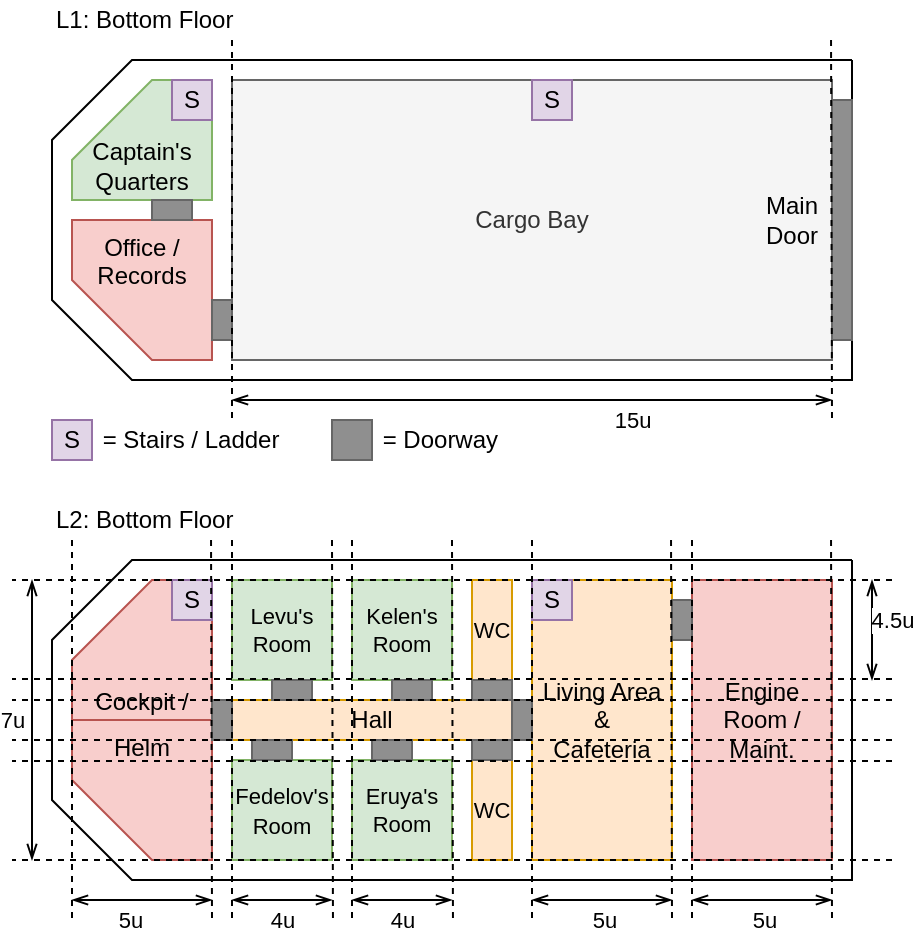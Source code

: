 <mxfile version="13.2.2" type="device"><diagram id="pVwxlDZwlFRxk-s18TWL" name="Page-1"><mxGraphModel dx="434" dy="386" grid="1" gridSize="10" guides="1" tooltips="1" connect="1" arrows="1" fold="1" page="1" pageScale="1" pageWidth="827" pageHeight="1169" math="0" shadow="0"><root><mxCell id="0"/><mxCell id="1" parent="0"/><mxCell id="dD0U8lSSSnMwr6BVdFg0-1" value="" style="endArrow=none;html=1;rounded=0;" parent="1" edge="1"><mxGeometry width="50" height="50" relative="1" as="geometry"><mxPoint x="440" y="40" as="sourcePoint"/><mxPoint x="440" y="40" as="targetPoint"/><Array as="points"><mxPoint x="440" y="200"/><mxPoint x="80" y="200"/><mxPoint x="40" y="160"/><mxPoint x="40" y="80"/><mxPoint x="80" y="40"/></Array></mxGeometry></mxCell><mxCell id="dD0U8lSSSnMwr6BVdFg0-5" value="L1: Bottom Floor" style="text;html=1;strokeColor=none;fillColor=none;align=left;verticalAlign=middle;whiteSpace=wrap;rounded=0;shadow=0;glass=0;" parent="1" vertex="1"><mxGeometry x="40" y="10" width="400" height="20" as="geometry"/></mxCell><mxCell id="dD0U8lSSSnMwr6BVdFg0-6" value="Cargo Bay" style="rounded=0;whiteSpace=wrap;html=1;shadow=0;glass=0;align=center;fillColor=#f5f5f5;strokeColor=#666666;fontColor=#333333;" parent="1" vertex="1"><mxGeometry x="130" y="50" width="300" height="140" as="geometry"/></mxCell><mxCell id="dD0U8lSSSnMwr6BVdFg0-7" value="Office / Records" style="shape=card;whiteSpace=wrap;html=1;rounded=0;shadow=0;glass=0;align=center;size=40;direction=north;fillColor=#f8cecc;strokeColor=#b85450;labelPosition=center;verticalLabelPosition=middle;verticalAlign=top;" parent="1" vertex="1"><mxGeometry x="50" y="120" width="70" height="70" as="geometry"/></mxCell><mxCell id="dD0U8lSSSnMwr6BVdFg0-8" value="Captain's&lt;br&gt;&lt;div&gt;&lt;span&gt;Quarters&lt;/span&gt;&lt;/div&gt;" style="shape=card;whiteSpace=wrap;html=1;rounded=0;shadow=0;glass=0;align=center;size=40;direction=east;verticalAlign=bottom;fillColor=#d5e8d4;strokeColor=#82b366;" parent="1" vertex="1"><mxGeometry x="50" y="50" width="70" height="60" as="geometry"/></mxCell><mxCell id="dD0U8lSSSnMwr6BVdFg0-11" value="S" style="whiteSpace=wrap;html=1;aspect=fixed;rounded=0;shadow=0;glass=0;align=center;fillColor=#e1d5e7;strokeColor=#9673a6;" parent="1" vertex="1"><mxGeometry x="100" y="50" width="20" height="20" as="geometry"/></mxCell><mxCell id="dD0U8lSSSnMwr6BVdFg0-12" value="S" style="whiteSpace=wrap;html=1;aspect=fixed;rounded=0;shadow=0;glass=0;align=center;fillColor=#e1d5e7;strokeColor=#9673a6;" parent="1" vertex="1"><mxGeometry x="280" y="50" width="20" height="20" as="geometry"/></mxCell><mxCell id="dD0U8lSSSnMwr6BVdFg0-13" value="S" style="whiteSpace=wrap;html=1;aspect=fixed;rounded=0;shadow=0;glass=0;align=center;fillColor=#e1d5e7;strokeColor=#9673a6;" parent="1" vertex="1"><mxGeometry x="40" y="220" width="20" height="20" as="geometry"/></mxCell><mxCell id="dD0U8lSSSnMwr6BVdFg0-14" value="&amp;nbsp;= Stairs / Ladder" style="text;html=1;strokeColor=none;fillColor=none;align=left;verticalAlign=middle;whiteSpace=wrap;rounded=0;shadow=0;glass=0;" parent="1" vertex="1"><mxGeometry x="60" y="220" width="110" height="20" as="geometry"/></mxCell><mxCell id="dD0U8lSSSnMwr6BVdFg0-15" value="" style="endArrow=none;html=1;rounded=0;" parent="1" edge="1"><mxGeometry width="50" height="50" relative="1" as="geometry"><mxPoint x="440" y="290" as="sourcePoint"/><mxPoint x="440" y="290" as="targetPoint"/><Array as="points"><mxPoint x="440" y="450"/><mxPoint x="80" y="450"/><mxPoint x="40" y="410"/><mxPoint x="40" y="330"/><mxPoint x="80" y="290"/></Array></mxGeometry></mxCell><mxCell id="dD0U8lSSSnMwr6BVdFg0-16" value="L2: Bottom Floor" style="text;html=1;strokeColor=none;fillColor=none;align=left;verticalAlign=middle;whiteSpace=wrap;rounded=0;shadow=0;glass=0;" parent="1" vertex="1"><mxGeometry x="40" y="260" width="400" height="20" as="geometry"/></mxCell><mxCell id="dD0U8lSSSnMwr6BVdFg0-17" value="Engine Room /&lt;br&gt;Maint." style="rounded=0;whiteSpace=wrap;html=1;shadow=0;glass=0;align=center;fillColor=#f8cecc;strokeColor=#b85450;" parent="1" vertex="1"><mxGeometry x="360" y="300" width="70" height="140" as="geometry"/></mxCell><mxCell id="dD0U8lSSSnMwr6BVdFg0-18" value="Helm" style="shape=card;whiteSpace=wrap;html=1;rounded=0;shadow=0;glass=0;align=center;size=40;direction=north;fillColor=#f8cecc;strokeColor=#b85450;labelPosition=center;verticalLabelPosition=middle;verticalAlign=top;" parent="1" vertex="1"><mxGeometry x="50" y="370" width="70" height="70" as="geometry"/></mxCell><mxCell id="dD0U8lSSSnMwr6BVdFg0-19" value="Cockpit /" style="shape=card;whiteSpace=wrap;html=1;rounded=0;shadow=0;glass=0;align=center;size=40;direction=east;verticalAlign=bottom;fillColor=#f8cecc;strokeColor=#b85450;" parent="1" vertex="1"><mxGeometry x="50" y="300" width="70" height="70" as="geometry"/></mxCell><mxCell id="dD0U8lSSSnMwr6BVdFg0-20" value="S" style="whiteSpace=wrap;html=1;aspect=fixed;rounded=0;shadow=0;glass=0;align=center;fillColor=#e1d5e7;strokeColor=#9673a6;" parent="1" vertex="1"><mxGeometry x="100" y="300" width="20" height="20" as="geometry"/></mxCell><mxCell id="dD0U8lSSSnMwr6BVdFg0-24" value="" style="rounded=0;whiteSpace=wrap;html=1;shadow=0;glass=0;align=left;fillColor=#8F8F8F;strokeColor=#666666;fontColor=#333333;" parent="1" vertex="1"><mxGeometry x="430" y="60" width="10" height="120" as="geometry"/></mxCell><mxCell id="dD0U8lSSSnMwr6BVdFg0-25" value="Main Door" style="text;html=1;strokeColor=none;fillColor=none;align=center;verticalAlign=middle;whiteSpace=wrap;rounded=0;shadow=0;glass=0;" parent="1" vertex="1"><mxGeometry x="390" y="110" width="40" height="20" as="geometry"/></mxCell><mxCell id="dD0U8lSSSnMwr6BVdFg0-26" value="Living Area&lt;br&gt;&amp;amp;&lt;br&gt;Cafeteria" style="rounded=0;whiteSpace=wrap;html=1;shadow=0;glass=0;align=center;fillColor=#ffe6cc;strokeColor=#d79b00;" parent="1" vertex="1"><mxGeometry x="280" y="300" width="70" height="140" as="geometry"/></mxCell><mxCell id="dD0U8lSSSnMwr6BVdFg0-27" value="" style="rounded=0;whiteSpace=wrap;html=1;shadow=0;glass=0;align=left;fillColor=#8F8F8F;strokeColor=#666666;fontColor=#333333;" parent="1" vertex="1"><mxGeometry x="180" y="220" width="20" height="20" as="geometry"/></mxCell><mxCell id="dD0U8lSSSnMwr6BVdFg0-28" value="" style="rounded=0;whiteSpace=wrap;html=1;shadow=0;glass=0;align=left;fillColor=#8F8F8F;strokeColor=#666666;fontColor=#333333;" parent="1" vertex="1"><mxGeometry x="90" y="110" width="20" height="10" as="geometry"/></mxCell><mxCell id="dD0U8lSSSnMwr6BVdFg0-29" value="" style="rounded=0;whiteSpace=wrap;html=1;shadow=0;glass=0;align=left;fillColor=#8F8F8F;strokeColor=#666666;fontColor=#333333;" parent="1" vertex="1"><mxGeometry x="120" y="160" width="10" height="20" as="geometry"/></mxCell><mxCell id="dD0U8lSSSnMwr6BVdFg0-30" value="&amp;nbsp;= Doorway" style="text;html=1;strokeColor=none;fillColor=none;align=left;verticalAlign=middle;whiteSpace=wrap;rounded=0;shadow=0;glass=0;" parent="1" vertex="1"><mxGeometry x="200" y="220" width="110" height="20" as="geometry"/></mxCell><mxCell id="dD0U8lSSSnMwr6BVdFg0-31" value="" style="rounded=0;whiteSpace=wrap;html=1;shadow=0;glass=0;align=left;fillColor=#8F8F8F;strokeColor=#666666;fontColor=#333333;" parent="1" vertex="1"><mxGeometry x="350" y="310" width="10" height="20" as="geometry"/></mxCell><mxCell id="dD0U8lSSSnMwr6BVdFg0-32" value="Levu's&lt;br style=&quot;font-size: 11px;&quot;&gt;Room" style="rounded=0;whiteSpace=wrap;html=1;shadow=0;glass=0;align=center;fillColor=#d5e8d4;strokeColor=#82b366;fontSize=11;" parent="1" vertex="1"><mxGeometry x="130" y="300" width="50" height="50" as="geometry"/></mxCell><mxCell id="dD0U8lSSSnMwr6BVdFg0-21" value="S" style="whiteSpace=wrap;html=1;aspect=fixed;rounded=0;shadow=0;glass=0;align=center;fillColor=#e1d5e7;strokeColor=#9673a6;" parent="1" vertex="1"><mxGeometry x="280" y="300" width="20" height="20" as="geometry"/></mxCell><mxCell id="dD0U8lSSSnMwr6BVdFg0-33" value="Kelen's&lt;br style=&quot;font-size: 11px;&quot;&gt;Room" style="rounded=0;whiteSpace=wrap;html=1;shadow=0;glass=0;align=center;fillColor=#d5e8d4;strokeColor=#82b366;fontSize=11;" parent="1" vertex="1"><mxGeometry x="190" y="300" width="50" height="50" as="geometry"/></mxCell><mxCell id="dD0U8lSSSnMwr6BVdFg0-34" value="WC" style="rounded=0;whiteSpace=wrap;html=1;shadow=0;glass=0;align=center;fillColor=#ffe6cc;strokeColor=#d79b00;fontSize=11;" parent="1" vertex="1"><mxGeometry x="250" y="300" width="20" height="50" as="geometry"/></mxCell><mxCell id="dD0U8lSSSnMwr6BVdFg0-35" value="&lt;font style=&quot;font-size: 11px&quot;&gt;Fedelov's&lt;br&gt;Room&lt;/font&gt;" style="rounded=0;whiteSpace=wrap;html=1;shadow=0;glass=0;align=center;fillColor=#d5e8d4;strokeColor=#82b366;" parent="1" vertex="1"><mxGeometry x="130" y="390" width="50" height="50" as="geometry"/></mxCell><mxCell id="dD0U8lSSSnMwr6BVdFg0-36" value="Eruya's&lt;br style=&quot;font-size: 11px;&quot;&gt;Room" style="rounded=0;whiteSpace=wrap;html=1;shadow=0;glass=0;align=center;fillColor=#d5e8d4;strokeColor=#82b366;fontSize=11;" parent="1" vertex="1"><mxGeometry x="190" y="390" width="50" height="50" as="geometry"/></mxCell><mxCell id="dD0U8lSSSnMwr6BVdFg0-37" value="Hall" style="rounded=0;whiteSpace=wrap;html=1;shadow=0;glass=0;align=center;fillColor=#ffe6cc;strokeColor=#d79b00;" parent="1" vertex="1"><mxGeometry x="130" y="360" width="140" height="20" as="geometry"/></mxCell><mxCell id="dD0U8lSSSnMwr6BVdFg0-38" value="WC" style="rounded=0;whiteSpace=wrap;html=1;shadow=0;glass=0;align=center;fillColor=#ffe6cc;strokeColor=#d79b00;fontSize=11;" parent="1" vertex="1"><mxGeometry x="250" y="390" width="20" height="50" as="geometry"/></mxCell><mxCell id="dD0U8lSSSnMwr6BVdFg0-39" value="" style="rounded=0;whiteSpace=wrap;html=1;shadow=0;glass=0;align=left;fillColor=#8F8F8F;strokeColor=#666666;fontColor=#333333;" parent="1" vertex="1"><mxGeometry x="120" y="360" width="10" height="20" as="geometry"/></mxCell><mxCell id="dD0U8lSSSnMwr6BVdFg0-40" value="" style="rounded=0;whiteSpace=wrap;html=1;shadow=0;glass=0;align=left;fillColor=#8F8F8F;strokeColor=#666666;fontColor=#333333;" parent="1" vertex="1"><mxGeometry x="270" y="360" width="10" height="20" as="geometry"/></mxCell><mxCell id="dD0U8lSSSnMwr6BVdFg0-41" value="" style="rounded=0;whiteSpace=wrap;html=1;shadow=0;glass=0;align=left;fillColor=#8F8F8F;strokeColor=#666666;fontColor=#333333;" parent="1" vertex="1"><mxGeometry x="250" y="380" width="20" height="10" as="geometry"/></mxCell><mxCell id="dD0U8lSSSnMwr6BVdFg0-42" value="" style="rounded=0;whiteSpace=wrap;html=1;shadow=0;glass=0;align=left;fillColor=#8F8F8F;strokeColor=#666666;fontColor=#333333;" parent="1" vertex="1"><mxGeometry x="250" y="350" width="20" height="10" as="geometry"/></mxCell><mxCell id="dD0U8lSSSnMwr6BVdFg0-43" value="" style="rounded=0;whiteSpace=wrap;html=1;shadow=0;glass=0;align=left;fillColor=#8F8F8F;strokeColor=#666666;fontColor=#333333;" parent="1" vertex="1"><mxGeometry x="210" y="350" width="20" height="10" as="geometry"/></mxCell><mxCell id="dD0U8lSSSnMwr6BVdFg0-44" value="" style="rounded=0;whiteSpace=wrap;html=1;shadow=0;glass=0;align=left;fillColor=#8F8F8F;strokeColor=#666666;fontColor=#333333;" parent="1" vertex="1"><mxGeometry x="200" y="380" width="20" height="10" as="geometry"/></mxCell><mxCell id="dD0U8lSSSnMwr6BVdFg0-45" value="" style="rounded=0;whiteSpace=wrap;html=1;shadow=0;glass=0;align=left;fillColor=#8F8F8F;strokeColor=#666666;fontColor=#333333;" parent="1" vertex="1"><mxGeometry x="150" y="350" width="20" height="10" as="geometry"/></mxCell><mxCell id="dD0U8lSSSnMwr6BVdFg0-46" value="" style="rounded=0;whiteSpace=wrap;html=1;shadow=0;glass=0;align=left;fillColor=#8F8F8F;strokeColor=#666666;fontColor=#333333;" parent="1" vertex="1"><mxGeometry x="140" y="380" width="20" height="10" as="geometry"/></mxCell><mxCell id="6i5AWmF2_WZ_gEBFL1HO-1" value="" style="endArrow=openThin;html=1;startArrow=openThin;startFill=0;endFill=0;" parent="1" edge="1"><mxGeometry width="50" height="50" relative="1" as="geometry"><mxPoint x="30" y="440" as="sourcePoint"/><mxPoint x="30" y="300" as="targetPoint"/></mxGeometry></mxCell><mxCell id="6i5AWmF2_WZ_gEBFL1HO-2" value="7u" style="edgeLabel;html=1;align=center;verticalAlign=middle;resizable=0;points=[];" parent="6i5AWmF2_WZ_gEBFL1HO-1" vertex="1" connectable="0"><mxGeometry x="-0.119" relative="1" as="geometry"><mxPoint x="-10" y="-8.33" as="offset"/></mxGeometry></mxCell><mxCell id="6i5AWmF2_WZ_gEBFL1HO-3" value="" style="endArrow=none;dashed=1;html=1;" parent="1" edge="1"><mxGeometry width="50" height="50" relative="1" as="geometry"><mxPoint x="460" y="300" as="sourcePoint"/><mxPoint x="20" y="300" as="targetPoint"/></mxGeometry></mxCell><mxCell id="6i5AWmF2_WZ_gEBFL1HO-4" value="" style="endArrow=openThin;html=1;startArrow=openThin;startFill=0;endFill=0;" parent="1" edge="1"><mxGeometry width="50" height="50" relative="1" as="geometry"><mxPoint x="450" y="350" as="sourcePoint"/><mxPoint x="450" y="300" as="targetPoint"/></mxGeometry></mxCell><mxCell id="6i5AWmF2_WZ_gEBFL1HO-5" value="4.5u" style="edgeLabel;html=1;align=center;verticalAlign=middle;resizable=0;points=[];" parent="6i5AWmF2_WZ_gEBFL1HO-4" vertex="1" connectable="0"><mxGeometry x="-0.119" relative="1" as="geometry"><mxPoint x="10" y="-8.1" as="offset"/></mxGeometry></mxCell><mxCell id="6i5AWmF2_WZ_gEBFL1HO-6" value="" style="endArrow=none;dashed=1;html=1;" parent="1" edge="1"><mxGeometry width="50" height="50" relative="1" as="geometry"><mxPoint x="460.0" y="440" as="sourcePoint"/><mxPoint x="20" y="440" as="targetPoint"/></mxGeometry></mxCell><mxCell id="6i5AWmF2_WZ_gEBFL1HO-7" value="" style="endArrow=openThin;html=1;startArrow=openThin;startFill=0;endFill=0;" parent="1" edge="1"><mxGeometry width="50" height="50" relative="1" as="geometry"><mxPoint x="120" y="460" as="sourcePoint"/><mxPoint x="50" y="460" as="targetPoint"/></mxGeometry></mxCell><mxCell id="6i5AWmF2_WZ_gEBFL1HO-8" value="5u" style="edgeLabel;html=1;align=center;verticalAlign=middle;resizable=0;points=[];" parent="6i5AWmF2_WZ_gEBFL1HO-7" vertex="1" connectable="0"><mxGeometry x="-0.119" relative="1" as="geometry"><mxPoint x="-10" y="10.0" as="offset"/></mxGeometry></mxCell><mxCell id="6i5AWmF2_WZ_gEBFL1HO-9" value="" style="endArrow=none;dashed=1;html=1;" parent="1" edge="1"><mxGeometry width="50" height="50" relative="1" as="geometry"><mxPoint x="50" y="280" as="sourcePoint"/><mxPoint x="50" y="470" as="targetPoint"/></mxGeometry></mxCell><mxCell id="6i5AWmF2_WZ_gEBFL1HO-12" value="" style="endArrow=none;dashed=1;html=1;" parent="1" edge="1"><mxGeometry width="50" height="50" relative="1" as="geometry"><mxPoint x="119.52" y="280" as="sourcePoint"/><mxPoint x="120" y="470" as="targetPoint"/></mxGeometry></mxCell><mxCell id="6i5AWmF2_WZ_gEBFL1HO-13" value="" style="endArrow=openThin;html=1;startArrow=openThin;startFill=0;endFill=0;" parent="1" edge="1"><mxGeometry width="50" height="50" relative="1" as="geometry"><mxPoint x="180" y="460" as="sourcePoint"/><mxPoint x="130" y="460" as="targetPoint"/></mxGeometry></mxCell><mxCell id="6i5AWmF2_WZ_gEBFL1HO-14" value="4u" style="edgeLabel;html=1;align=center;verticalAlign=middle;resizable=0;points=[];" parent="6i5AWmF2_WZ_gEBFL1HO-13" vertex="1" connectable="0"><mxGeometry x="-0.119" relative="1" as="geometry"><mxPoint x="-3.1" y="10.0" as="offset"/></mxGeometry></mxCell><mxCell id="6i5AWmF2_WZ_gEBFL1HO-15" value="" style="endArrow=none;dashed=1;html=1;" parent="1" edge="1"><mxGeometry width="50" height="50" relative="1" as="geometry"><mxPoint x="130" y="280" as="sourcePoint"/><mxPoint x="130" y="470" as="targetPoint"/></mxGeometry></mxCell><mxCell id="6i5AWmF2_WZ_gEBFL1HO-16" value="" style="endArrow=none;dashed=1;html=1;" parent="1" edge="1"><mxGeometry width="50" height="50" relative="1" as="geometry"><mxPoint x="180.0" y="280" as="sourcePoint"/><mxPoint x="180.48" y="470" as="targetPoint"/></mxGeometry></mxCell><mxCell id="6i5AWmF2_WZ_gEBFL1HO-17" value="" style="endArrow=openThin;html=1;startArrow=openThin;startFill=0;endFill=0;" parent="1" edge="1"><mxGeometry width="50" height="50" relative="1" as="geometry"><mxPoint x="240" y="460" as="sourcePoint"/><mxPoint x="190" y="460" as="targetPoint"/></mxGeometry></mxCell><mxCell id="6i5AWmF2_WZ_gEBFL1HO-18" value="4u" style="edgeLabel;html=1;align=center;verticalAlign=middle;resizable=0;points=[];" parent="6i5AWmF2_WZ_gEBFL1HO-17" vertex="1" connectable="0"><mxGeometry x="-0.119" relative="1" as="geometry"><mxPoint x="-3.1" y="10.0" as="offset"/></mxGeometry></mxCell><mxCell id="6i5AWmF2_WZ_gEBFL1HO-19" value="" style="endArrow=none;dashed=1;html=1;" parent="1" edge="1"><mxGeometry width="50" height="50" relative="1" as="geometry"><mxPoint x="190" y="280" as="sourcePoint"/><mxPoint x="190" y="470" as="targetPoint"/></mxGeometry></mxCell><mxCell id="6i5AWmF2_WZ_gEBFL1HO-20" value="" style="endArrow=none;dashed=1;html=1;" parent="1" edge="1"><mxGeometry width="50" height="50" relative="1" as="geometry"><mxPoint x="240" y="280" as="sourcePoint"/><mxPoint x="240.48" y="470" as="targetPoint"/></mxGeometry></mxCell><mxCell id="6i5AWmF2_WZ_gEBFL1HO-21" value="" style="endArrow=none;dashed=1;html=1;" parent="1" edge="1"><mxGeometry width="50" height="50" relative="1" as="geometry"><mxPoint x="460.0" y="349.52" as="sourcePoint"/><mxPoint x="20" y="349.52" as="targetPoint"/></mxGeometry></mxCell><mxCell id="6i5AWmF2_WZ_gEBFL1HO-22" value="" style="endArrow=none;dashed=1;html=1;" parent="1" edge="1"><mxGeometry width="50" height="50" relative="1" as="geometry"><mxPoint x="460.0" y="360" as="sourcePoint"/><mxPoint x="20" y="360" as="targetPoint"/></mxGeometry></mxCell><mxCell id="6i5AWmF2_WZ_gEBFL1HO-23" value="" style="endArrow=none;dashed=1;html=1;" parent="1" edge="1"><mxGeometry width="50" height="50" relative="1" as="geometry"><mxPoint x="460.0" y="380" as="sourcePoint"/><mxPoint x="20" y="380" as="targetPoint"/></mxGeometry></mxCell><mxCell id="6i5AWmF2_WZ_gEBFL1HO-24" value="" style="endArrow=none;dashed=1;html=1;" parent="1" edge="1"><mxGeometry width="50" height="50" relative="1" as="geometry"><mxPoint x="460.0" y="390.48" as="sourcePoint"/><mxPoint x="20" y="390.48" as="targetPoint"/></mxGeometry></mxCell><mxCell id="49-MuFRbGNXBWB5VbDTy-1" value="" style="endArrow=openThin;html=1;startArrow=openThin;startFill=0;endFill=0;" parent="1" edge="1"><mxGeometry width="50" height="50" relative="1" as="geometry"><mxPoint x="350" y="460" as="sourcePoint"/><mxPoint x="280" y="460" as="targetPoint"/></mxGeometry></mxCell><mxCell id="49-MuFRbGNXBWB5VbDTy-2" value="5u" style="edgeLabel;html=1;align=center;verticalAlign=middle;resizable=0;points=[];" parent="49-MuFRbGNXBWB5VbDTy-1" vertex="1" connectable="0"><mxGeometry x="-0.119" relative="1" as="geometry"><mxPoint x="-3.1" y="10.0" as="offset"/></mxGeometry></mxCell><mxCell id="49-MuFRbGNXBWB5VbDTy-3" value="" style="endArrow=none;dashed=1;html=1;" parent="1" edge="1"><mxGeometry width="50" height="50" relative="1" as="geometry"><mxPoint x="280" y="280" as="sourcePoint"/><mxPoint x="280" y="470" as="targetPoint"/></mxGeometry></mxCell><mxCell id="49-MuFRbGNXBWB5VbDTy-4" value="" style="endArrow=none;dashed=1;html=1;" parent="1" edge="1"><mxGeometry width="50" height="50" relative="1" as="geometry"><mxPoint x="349.52" y="280" as="sourcePoint"/><mxPoint x="350" y="470" as="targetPoint"/></mxGeometry></mxCell><mxCell id="49-MuFRbGNXBWB5VbDTy-5" value="" style="endArrow=openThin;html=1;startArrow=openThin;startFill=0;endFill=0;" parent="1" edge="1"><mxGeometry width="50" height="50" relative="1" as="geometry"><mxPoint x="430" y="460" as="sourcePoint"/><mxPoint x="360" y="460" as="targetPoint"/></mxGeometry></mxCell><mxCell id="49-MuFRbGNXBWB5VbDTy-6" value="5u" style="edgeLabel;html=1;align=center;verticalAlign=middle;resizable=0;points=[];" parent="49-MuFRbGNXBWB5VbDTy-5" vertex="1" connectable="0"><mxGeometry x="-0.119" relative="1" as="geometry"><mxPoint x="-3.1" y="10.0" as="offset"/></mxGeometry></mxCell><mxCell id="49-MuFRbGNXBWB5VbDTy-7" value="" style="endArrow=none;dashed=1;html=1;" parent="1" edge="1"><mxGeometry width="50" height="50" relative="1" as="geometry"><mxPoint x="360" y="280" as="sourcePoint"/><mxPoint x="360" y="470" as="targetPoint"/></mxGeometry></mxCell><mxCell id="49-MuFRbGNXBWB5VbDTy-8" value="" style="endArrow=none;dashed=1;html=1;" parent="1" edge="1"><mxGeometry width="50" height="50" relative="1" as="geometry"><mxPoint x="429.52" y="280" as="sourcePoint"/><mxPoint x="430" y="470" as="targetPoint"/></mxGeometry></mxCell><mxCell id="CmQpwf0bME6mjZVSxpaR-1" value="" style="endArrow=openThin;html=1;startArrow=openThin;startFill=0;endFill=0;" edge="1" parent="1"><mxGeometry width="50" height="50" relative="1" as="geometry"><mxPoint x="430" y="210" as="sourcePoint"/><mxPoint x="130" y="210" as="targetPoint"/></mxGeometry></mxCell><mxCell id="CmQpwf0bME6mjZVSxpaR-2" value="15u" style="edgeLabel;html=1;align=center;verticalAlign=middle;resizable=0;points=[];" vertex="1" connectable="0" parent="CmQpwf0bME6mjZVSxpaR-1"><mxGeometry x="-0.119" relative="1" as="geometry"><mxPoint x="32" y="10.0" as="offset"/></mxGeometry></mxCell><mxCell id="CmQpwf0bME6mjZVSxpaR-3" value="" style="endArrow=none;dashed=1;html=1;" edge="1" parent="1"><mxGeometry width="50" height="50" relative="1" as="geometry"><mxPoint x="130" y="30" as="sourcePoint"/><mxPoint x="130" y="220" as="targetPoint"/></mxGeometry></mxCell><mxCell id="CmQpwf0bME6mjZVSxpaR-4" value="" style="endArrow=none;dashed=1;html=1;" edge="1" parent="1"><mxGeometry width="50" height="50" relative="1" as="geometry"><mxPoint x="429.52" y="30" as="sourcePoint"/><mxPoint x="430" y="220" as="targetPoint"/></mxGeometry></mxCell></root></mxGraphModel></diagram></mxfile>